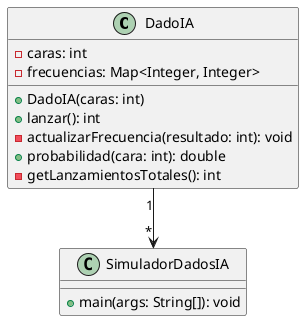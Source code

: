 @startuml
class DadoIA {
    - caras: int
    - frecuencias: Map<Integer, Integer>

    + DadoIA(caras: int)
    + lanzar(): int
    - actualizarFrecuencia(resultado: int): void
    + probabilidad(cara: int): double
    - getLanzamientosTotales(): int
}

class SimuladorDadosIA {
    + main(args: String[]): void
}

DadoIA "1" --> "*" SimuladorDadosIA
@enduml
